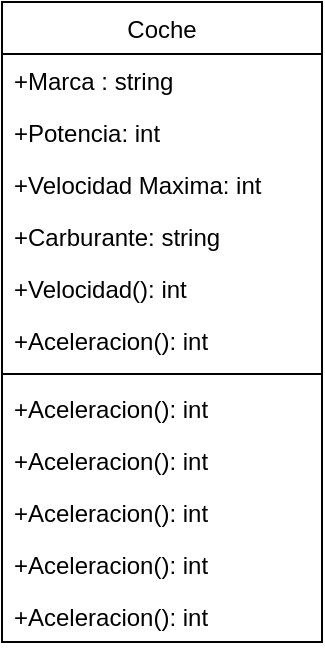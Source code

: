 <mxfile version="20.2.8" type="github">
  <diagram id="C5RBs43oDa-KdzZeNtuy" name="Page-1">
    <mxGraphModel dx="1422" dy="794" grid="1" gridSize="10" guides="1" tooltips="1" connect="1" arrows="1" fold="1" page="1" pageScale="1" pageWidth="827" pageHeight="1169" math="0" shadow="0">
      <root>
        <mxCell id="WIyWlLk6GJQsqaUBKTNV-0" />
        <mxCell id="WIyWlLk6GJQsqaUBKTNV-1" parent="WIyWlLk6GJQsqaUBKTNV-0" />
        <mxCell id="N2w5_B5rfn1AxMyJHwvy-1" value="Coche" style="swimlane;fontStyle=0;align=center;verticalAlign=top;childLayout=stackLayout;horizontal=1;startSize=26;horizontalStack=0;resizeParent=1;resizeLast=0;collapsible=1;marginBottom=0;rounded=0;shadow=0;strokeWidth=1;" vertex="1" parent="WIyWlLk6GJQsqaUBKTNV-1">
          <mxGeometry x="180" y="120" width="160" height="320" as="geometry">
            <mxRectangle x="550" y="140" width="160" height="26" as="alternateBounds" />
          </mxGeometry>
        </mxCell>
        <mxCell id="N2w5_B5rfn1AxMyJHwvy-2" value="+Marca : string" style="text;align=left;verticalAlign=top;spacingLeft=4;spacingRight=4;overflow=hidden;rotatable=0;points=[[0,0.5],[1,0.5]];portConstraint=eastwest;" vertex="1" parent="N2w5_B5rfn1AxMyJHwvy-1">
          <mxGeometry y="26" width="160" height="26" as="geometry" />
        </mxCell>
        <mxCell id="N2w5_B5rfn1AxMyJHwvy-4" value="+Potencia: int" style="text;align=left;verticalAlign=top;spacingLeft=4;spacingRight=4;overflow=hidden;rotatable=0;points=[[0,0.5],[1,0.5]];portConstraint=eastwest;rounded=0;shadow=0;html=0;" vertex="1" parent="N2w5_B5rfn1AxMyJHwvy-1">
          <mxGeometry y="52" width="160" height="26" as="geometry" />
        </mxCell>
        <mxCell id="N2w5_B5rfn1AxMyJHwvy-5" value="+Velocidad Maxima: int" style="text;align=left;verticalAlign=top;spacingLeft=4;spacingRight=4;overflow=hidden;rotatable=0;points=[[0,0.5],[1,0.5]];portConstraint=eastwest;rounded=0;shadow=0;html=0;" vertex="1" parent="N2w5_B5rfn1AxMyJHwvy-1">
          <mxGeometry y="78" width="160" height="26" as="geometry" />
        </mxCell>
        <mxCell id="N2w5_B5rfn1AxMyJHwvy-6" value="+Carburante: string" style="text;align=left;verticalAlign=top;spacingLeft=4;spacingRight=4;overflow=hidden;rotatable=0;points=[[0,0.5],[1,0.5]];portConstraint=eastwest;rounded=0;shadow=0;html=0;" vertex="1" parent="N2w5_B5rfn1AxMyJHwvy-1">
          <mxGeometry y="104" width="160" height="26" as="geometry" />
        </mxCell>
        <mxCell id="N2w5_B5rfn1AxMyJHwvy-14" value="+Velocidad(): int" style="text;align=left;verticalAlign=top;spacingLeft=4;spacingRight=4;overflow=hidden;rotatable=0;points=[[0,0.5],[1,0.5]];portConstraint=eastwest;" vertex="1" parent="N2w5_B5rfn1AxMyJHwvy-1">
          <mxGeometry y="130" width="160" height="26" as="geometry" />
        </mxCell>
        <mxCell id="N2w5_B5rfn1AxMyJHwvy-15" value="+Aceleracion(): int" style="text;align=left;verticalAlign=top;spacingLeft=4;spacingRight=4;overflow=hidden;rotatable=0;points=[[0,0.5],[1,0.5]];portConstraint=eastwest;" vertex="1" parent="N2w5_B5rfn1AxMyJHwvy-1">
          <mxGeometry y="156" width="160" height="26" as="geometry" />
        </mxCell>
        <mxCell id="N2w5_B5rfn1AxMyJHwvy-7" value="" style="line;html=1;strokeWidth=1;align=left;verticalAlign=middle;spacingTop=-1;spacingLeft=3;spacingRight=3;rotatable=0;labelPosition=right;points=[];portConstraint=eastwest;" vertex="1" parent="N2w5_B5rfn1AxMyJHwvy-1">
          <mxGeometry y="182" width="160" height="8" as="geometry" />
        </mxCell>
        <mxCell id="N2w5_B5rfn1AxMyJHwvy-18" value="+Aceleracion(): int" style="text;align=left;verticalAlign=top;spacingLeft=4;spacingRight=4;overflow=hidden;rotatable=0;points=[[0,0.5],[1,0.5]];portConstraint=eastwest;" vertex="1" parent="N2w5_B5rfn1AxMyJHwvy-1">
          <mxGeometry y="190" width="160" height="26" as="geometry" />
        </mxCell>
        <mxCell id="N2w5_B5rfn1AxMyJHwvy-19" value="+Aceleracion(): int" style="text;align=left;verticalAlign=top;spacingLeft=4;spacingRight=4;overflow=hidden;rotatable=0;points=[[0,0.5],[1,0.5]];portConstraint=eastwest;" vertex="1" parent="N2w5_B5rfn1AxMyJHwvy-1">
          <mxGeometry y="216" width="160" height="26" as="geometry" />
        </mxCell>
        <mxCell id="N2w5_B5rfn1AxMyJHwvy-20" value="+Aceleracion(): int" style="text;align=left;verticalAlign=top;spacingLeft=4;spacingRight=4;overflow=hidden;rotatable=0;points=[[0,0.5],[1,0.5]];portConstraint=eastwest;" vertex="1" parent="N2w5_B5rfn1AxMyJHwvy-1">
          <mxGeometry y="242" width="160" height="26" as="geometry" />
        </mxCell>
        <mxCell id="N2w5_B5rfn1AxMyJHwvy-21" value="+Aceleracion(): int" style="text;align=left;verticalAlign=top;spacingLeft=4;spacingRight=4;overflow=hidden;rotatable=0;points=[[0,0.5],[1,0.5]];portConstraint=eastwest;" vertex="1" parent="N2w5_B5rfn1AxMyJHwvy-1">
          <mxGeometry y="268" width="160" height="26" as="geometry" />
        </mxCell>
        <mxCell id="N2w5_B5rfn1AxMyJHwvy-23" value="+Aceleracion(): int" style="text;align=left;verticalAlign=top;spacingLeft=4;spacingRight=4;overflow=hidden;rotatable=0;points=[[0,0.5],[1,0.5]];portConstraint=eastwest;" vertex="1" parent="N2w5_B5rfn1AxMyJHwvy-1">
          <mxGeometry y="294" width="160" height="26" as="geometry" />
        </mxCell>
      </root>
    </mxGraphModel>
  </diagram>
</mxfile>
